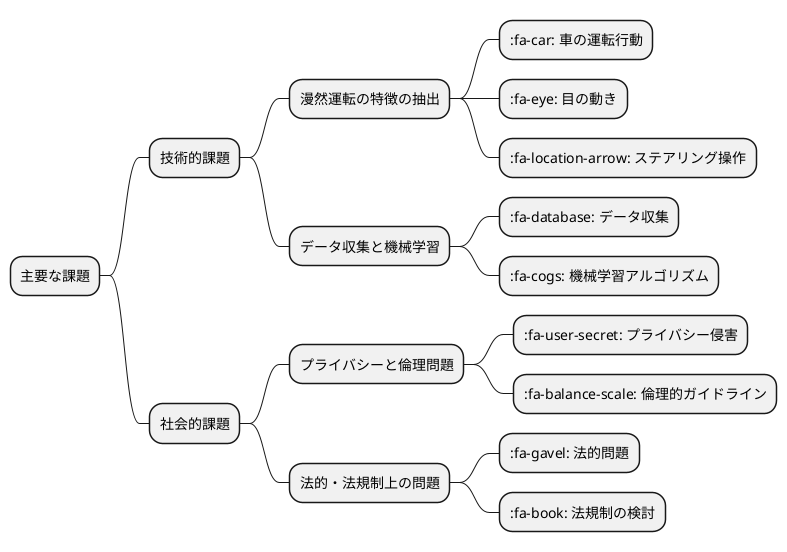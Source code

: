 @startmindmap

!define ICONURL https://www.planttext.com/icons
skinparam iconSize 80

* 主要な課題
** 技術的課題
*** 漫然運転の特徴の抽出
**** :fa-car: 車の運転行動
**** :fa-eye: 目の動き
**** :fa-location-arrow: ステアリング操作
*** データ収集と機械学習
**** :fa-database: データ収集
**** :fa-cogs: 機械学習アルゴリズム

** 社会的課題
*** プライバシーと倫理問題
**** :fa-user-secret: プライバシー侵害
**** :fa-balance-scale: 倫理的ガイドライン
*** 法的・法規制上の問題
**** :fa-gavel: 法的問題
**** :fa-book: 法規制の検討

@endmindmap
